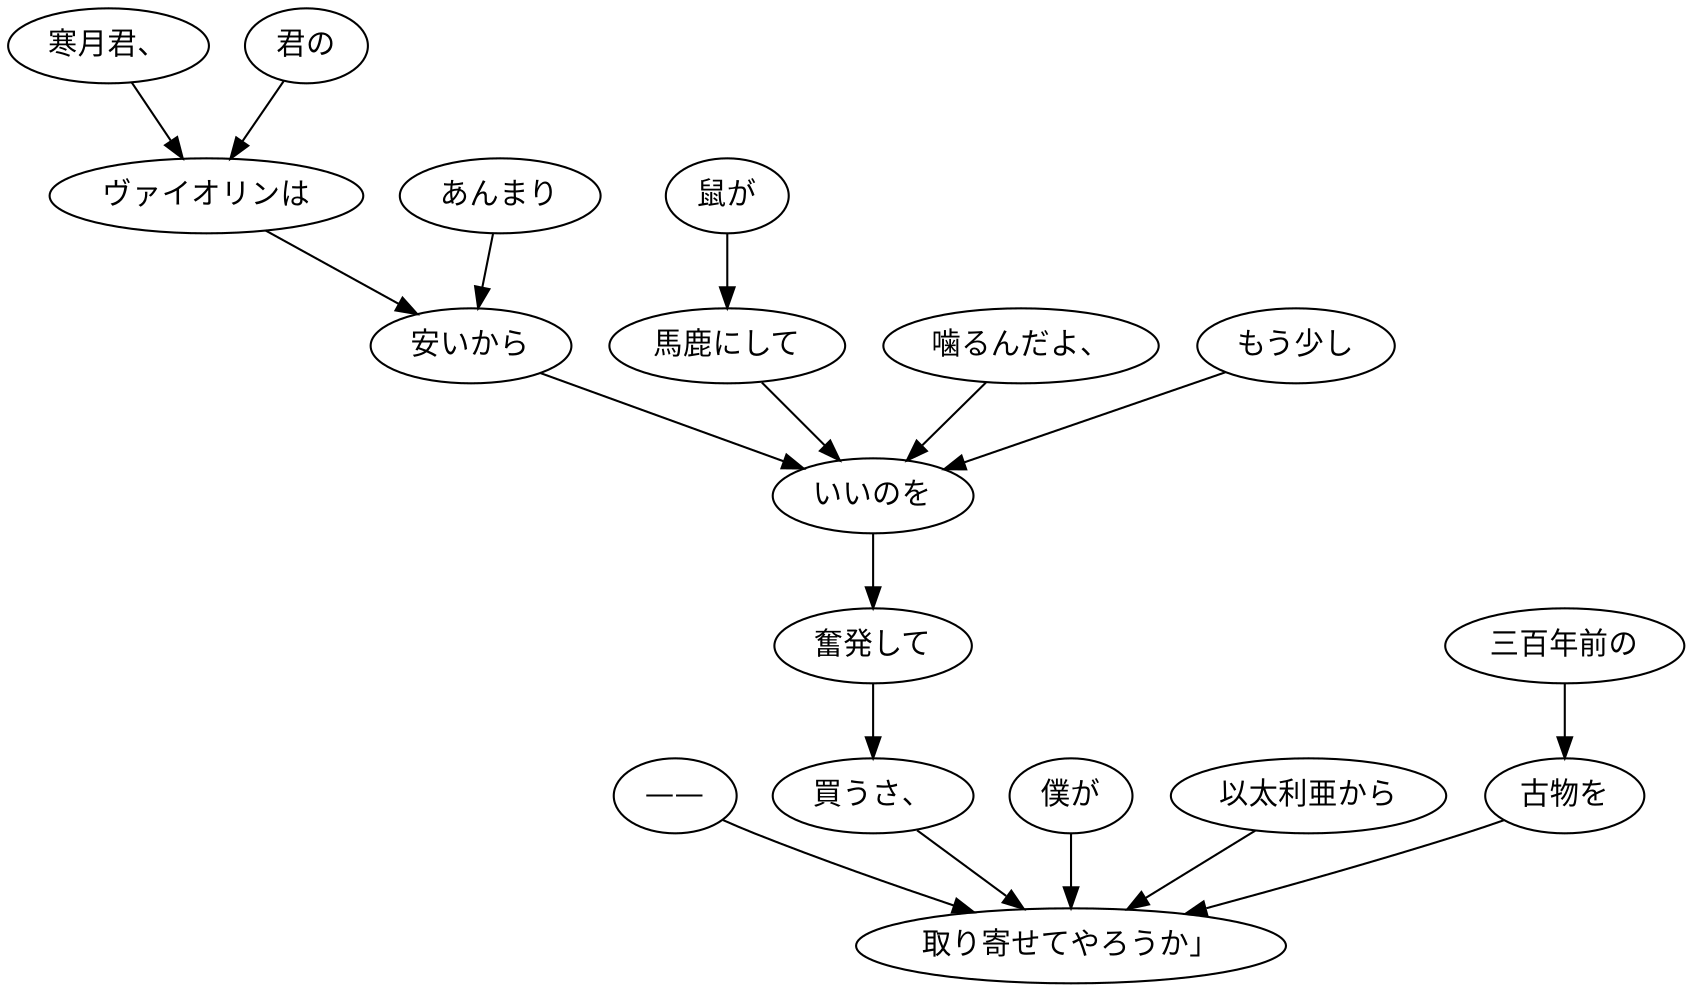 digraph graph7747 {
	node0 [label="——"];
	node1 [label="寒月君、"];
	node2 [label="君の"];
	node3 [label="ヴァイオリンは"];
	node4 [label="あんまり"];
	node5 [label="安いから"];
	node6 [label="鼠が"];
	node7 [label="馬鹿にして"];
	node8 [label="噛るんだよ、"];
	node9 [label="もう少し"];
	node10 [label="いいのを"];
	node11 [label="奮発して"];
	node12 [label="買うさ、"];
	node13 [label="僕が"];
	node14 [label="以太利亜から"];
	node15 [label="三百年前の"];
	node16 [label="古物を"];
	node17 [label="取り寄せてやろうか」"];
	node0 -> node17;
	node1 -> node3;
	node2 -> node3;
	node3 -> node5;
	node4 -> node5;
	node5 -> node10;
	node6 -> node7;
	node7 -> node10;
	node8 -> node10;
	node9 -> node10;
	node10 -> node11;
	node11 -> node12;
	node12 -> node17;
	node13 -> node17;
	node14 -> node17;
	node15 -> node16;
	node16 -> node17;
}
